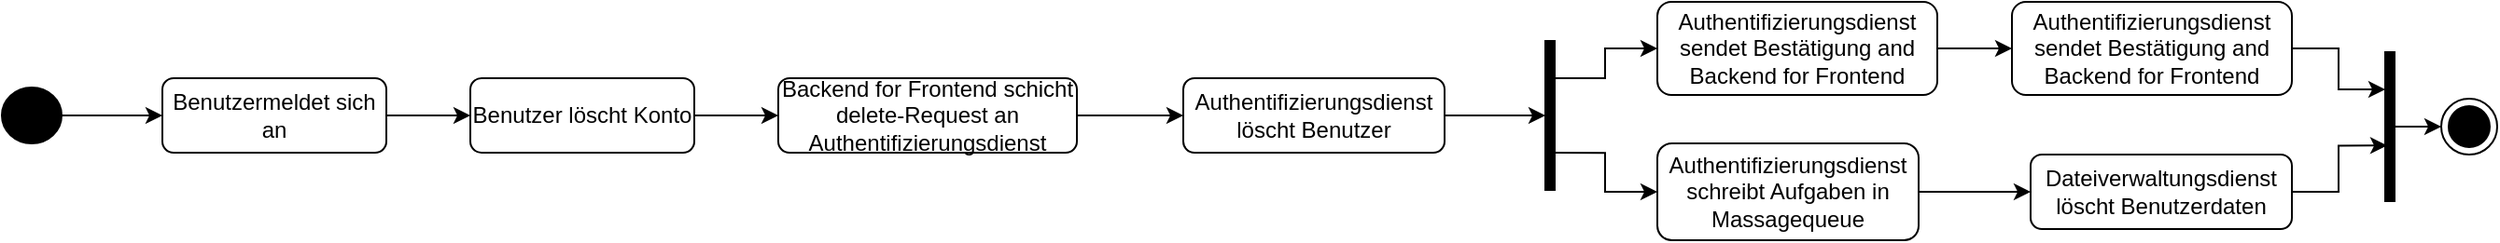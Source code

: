 <mxfile version="20.5.3" type="device"><diagram id="C5RBs43oDa-KdzZeNtuy" name="Page-1"><mxGraphModel dx="2118" dy="1188" grid="1" gridSize="10" guides="1" tooltips="1" connect="1" arrows="1" fold="1" page="1" pageScale="1" pageWidth="827" pageHeight="1169" math="0" shadow="0"><root><mxCell id="WIyWlLk6GJQsqaUBKTNV-0"/><mxCell id="WIyWlLk6GJQsqaUBKTNV-1" parent="WIyWlLk6GJQsqaUBKTNV-0"/><mxCell id="8zDBOhkiOxxtWNwvdMRH-13" style="edgeStyle=orthogonalEdgeStyle;rounded=0;orthogonalLoop=1;jettySize=auto;html=1;exitX=1;exitY=0.5;exitDx=0;exitDy=0;entryX=0;entryY=0.5;entryDx=0;entryDy=0;" edge="1" parent="WIyWlLk6GJQsqaUBKTNV-1" source="WIyWlLk6GJQsqaUBKTNV-3" target="8zDBOhkiOxxtWNwvdMRH-4"><mxGeometry relative="1" as="geometry"/></mxCell><mxCell id="WIyWlLk6GJQsqaUBKTNV-3" value="Benutzermeldet sich an" style="rounded=1;whiteSpace=wrap;html=1;fontSize=12;glass=0;strokeWidth=1;shadow=0;" parent="WIyWlLk6GJQsqaUBKTNV-1" vertex="1"><mxGeometry x="110" y="90" width="120" height="40" as="geometry"/></mxCell><mxCell id="8zDBOhkiOxxtWNwvdMRH-2" style="edgeStyle=orthogonalEdgeStyle;rounded=0;orthogonalLoop=1;jettySize=auto;html=1;exitX=1;exitY=0.5;exitDx=0;exitDy=0;entryX=0;entryY=0.5;entryDx=0;entryDy=0;" edge="1" parent="WIyWlLk6GJQsqaUBKTNV-1" source="8zDBOhkiOxxtWNwvdMRH-0" target="WIyWlLk6GJQsqaUBKTNV-3"><mxGeometry relative="1" as="geometry"/></mxCell><mxCell id="8zDBOhkiOxxtWNwvdMRH-0" value="" style="ellipse;fillColor=strokeColor;" vertex="1" parent="WIyWlLk6GJQsqaUBKTNV-1"><mxGeometry x="24" y="95" width="32" height="30" as="geometry"/></mxCell><mxCell id="8zDBOhkiOxxtWNwvdMRH-29" style="edgeStyle=orthogonalEdgeStyle;rounded=0;orthogonalLoop=1;jettySize=auto;html=1;strokeColor=default;startArrow=none;startFill=0;endArrow=classic;endFill=1;" edge="1" parent="WIyWlLk6GJQsqaUBKTNV-1" source="8zDBOhkiOxxtWNwvdMRH-4" target="8zDBOhkiOxxtWNwvdMRH-28"><mxGeometry relative="1" as="geometry"/></mxCell><mxCell id="8zDBOhkiOxxtWNwvdMRH-4" value="Benutzer löscht Konto" style="rounded=1;whiteSpace=wrap;html=1;fontSize=12;glass=0;strokeWidth=1;shadow=0;" vertex="1" parent="WIyWlLk6GJQsqaUBKTNV-1"><mxGeometry x="275" y="90" width="120" height="40" as="geometry"/></mxCell><mxCell id="8zDBOhkiOxxtWNwvdMRH-42" style="edgeStyle=orthogonalEdgeStyle;rounded=0;orthogonalLoop=1;jettySize=auto;html=1;exitX=1;exitY=0.5;exitDx=0;exitDy=0;strokeColor=default;startArrow=none;startFill=0;endArrow=classic;endFill=1;" edge="1" parent="WIyWlLk6GJQsqaUBKTNV-1" source="8zDBOhkiOxxtWNwvdMRH-6" target="8zDBOhkiOxxtWNwvdMRH-37"><mxGeometry relative="1" as="geometry"/></mxCell><mxCell id="8zDBOhkiOxxtWNwvdMRH-6" value="&lt;div&gt;Authentifizierungsdienst &lt;br&gt;&lt;/div&gt;&lt;div&gt;löscht Benutzer&lt;br&gt;&lt;/div&gt;" style="rounded=1;whiteSpace=wrap;html=1;fontSize=12;glass=0;strokeWidth=1;shadow=0;" vertex="1" parent="WIyWlLk6GJQsqaUBKTNV-1"><mxGeometry x="657" y="90" width="140" height="40" as="geometry"/></mxCell><mxCell id="8zDBOhkiOxxtWNwvdMRH-23" style="edgeStyle=orthogonalEdgeStyle;rounded=0;orthogonalLoop=1;jettySize=auto;html=1;strokeColor=default;startArrow=none;startFill=0;endArrow=classic;endFill=1;" edge="1" parent="WIyWlLk6GJQsqaUBKTNV-1" source="8zDBOhkiOxxtWNwvdMRH-18" target="8zDBOhkiOxxtWNwvdMRH-22"><mxGeometry relative="1" as="geometry"/></mxCell><mxCell id="8zDBOhkiOxxtWNwvdMRH-18" value="&lt;div&gt;Authentifizierungsdienst schreibt Aufgaben in Massagequeue&lt;br&gt;&lt;/div&gt;" style="rounded=1;whiteSpace=wrap;html=1;fontSize=12;glass=0;strokeWidth=1;shadow=0;" vertex="1" parent="WIyWlLk6GJQsqaUBKTNV-1"><mxGeometry x="911" y="125" width="140" height="52" as="geometry"/></mxCell><mxCell id="8zDBOhkiOxxtWNwvdMRH-41" style="edgeStyle=orthogonalEdgeStyle;rounded=0;orthogonalLoop=1;jettySize=auto;html=1;exitX=1;exitY=0.5;exitDx=0;exitDy=0;entryX=0.2;entryY=0.627;entryDx=0;entryDy=0;entryPerimeter=0;strokeColor=default;startArrow=none;startFill=0;endArrow=classic;endFill=1;" edge="1" parent="WIyWlLk6GJQsqaUBKTNV-1" source="8zDBOhkiOxxtWNwvdMRH-22" target="8zDBOhkiOxxtWNwvdMRH-38"><mxGeometry relative="1" as="geometry"/></mxCell><mxCell id="8zDBOhkiOxxtWNwvdMRH-22" value="Dateiverwaltungsdienst löscht Benutzerdaten" style="rounded=1;whiteSpace=wrap;html=1;fontSize=12;glass=0;strokeWidth=1;shadow=0;" vertex="1" parent="WIyWlLk6GJQsqaUBKTNV-1"><mxGeometry x="1111" y="131" width="140" height="40" as="geometry"/></mxCell><mxCell id="8zDBOhkiOxxtWNwvdMRH-25" value="" style="ellipse;html=1;shape=endState;fillColor=strokeColor;" vertex="1" parent="WIyWlLk6GJQsqaUBKTNV-1"><mxGeometry x="1331" y="101" width="30" height="30" as="geometry"/></mxCell><mxCell id="8zDBOhkiOxxtWNwvdMRH-30" style="edgeStyle=orthogonalEdgeStyle;rounded=0;orthogonalLoop=1;jettySize=auto;html=1;exitX=1;exitY=0.5;exitDx=0;exitDy=0;entryX=0;entryY=0.5;entryDx=0;entryDy=0;strokeColor=default;startArrow=none;startFill=0;endArrow=classic;endFill=1;" edge="1" parent="WIyWlLk6GJQsqaUBKTNV-1" source="8zDBOhkiOxxtWNwvdMRH-28" target="8zDBOhkiOxxtWNwvdMRH-6"><mxGeometry relative="1" as="geometry"/></mxCell><mxCell id="8zDBOhkiOxxtWNwvdMRH-28" value="Backend for Frontend schicht delete-Request an Authentifizierungsdienst" style="rounded=1;whiteSpace=wrap;html=1;fontSize=12;glass=0;strokeWidth=1;shadow=0;" vertex="1" parent="WIyWlLk6GJQsqaUBKTNV-1"><mxGeometry x="440" y="90" width="160" height="40" as="geometry"/></mxCell><mxCell id="8zDBOhkiOxxtWNwvdMRH-35" style="edgeStyle=orthogonalEdgeStyle;rounded=0;orthogonalLoop=1;jettySize=auto;html=1;strokeColor=default;startArrow=none;startFill=0;endArrow=classic;endFill=1;" edge="1" parent="WIyWlLk6GJQsqaUBKTNV-1" source="8zDBOhkiOxxtWNwvdMRH-32" target="8zDBOhkiOxxtWNwvdMRH-34"><mxGeometry relative="1" as="geometry"/></mxCell><mxCell id="8zDBOhkiOxxtWNwvdMRH-32" value="&lt;div&gt;Authentifizierungsdienst sendet Bestätigung and Backend for Frontend&lt;br&gt;&lt;/div&gt;" style="rounded=1;whiteSpace=wrap;html=1;fontSize=12;glass=0;strokeWidth=1;shadow=0;" vertex="1" parent="WIyWlLk6GJQsqaUBKTNV-1"><mxGeometry x="911" y="49" width="150" height="50" as="geometry"/></mxCell><mxCell id="8zDBOhkiOxxtWNwvdMRH-40" style="edgeStyle=orthogonalEdgeStyle;rounded=0;orthogonalLoop=1;jettySize=auto;html=1;exitX=1;exitY=0.5;exitDx=0;exitDy=0;entryX=0;entryY=0.25;entryDx=0;entryDy=0;entryPerimeter=0;strokeColor=default;startArrow=none;startFill=0;endArrow=classic;endFill=1;" edge="1" parent="WIyWlLk6GJQsqaUBKTNV-1" source="8zDBOhkiOxxtWNwvdMRH-34" target="8zDBOhkiOxxtWNwvdMRH-38"><mxGeometry relative="1" as="geometry"/></mxCell><mxCell id="8zDBOhkiOxxtWNwvdMRH-34" value="&lt;div&gt;Authentifizierungsdienst sendet Bestätigung and Backend for Frontend&lt;br&gt;&lt;/div&gt;" style="rounded=1;whiteSpace=wrap;html=1;fontSize=12;glass=0;strokeWidth=1;shadow=0;" vertex="1" parent="WIyWlLk6GJQsqaUBKTNV-1"><mxGeometry x="1101" y="49" width="150" height="50" as="geometry"/></mxCell><mxCell id="8zDBOhkiOxxtWNwvdMRH-44" style="edgeStyle=orthogonalEdgeStyle;rounded=0;orthogonalLoop=1;jettySize=auto;html=1;entryX=0;entryY=0.5;entryDx=0;entryDy=0;strokeColor=default;startArrow=none;startFill=0;endArrow=classic;endFill=1;" edge="1" parent="WIyWlLk6GJQsqaUBKTNV-1" target="8zDBOhkiOxxtWNwvdMRH-18"><mxGeometry relative="1" as="geometry"><mxPoint x="856" y="130.053" as="sourcePoint"/><Array as="points"><mxPoint x="883" y="130"/><mxPoint x="883" y="151"/></Array></mxGeometry></mxCell><mxCell id="8zDBOhkiOxxtWNwvdMRH-45" style="edgeStyle=orthogonalEdgeStyle;rounded=0;orthogonalLoop=1;jettySize=auto;html=1;entryX=0;entryY=0.5;entryDx=0;entryDy=0;strokeColor=default;startArrow=none;startFill=0;endArrow=classic;endFill=1;" edge="1" parent="WIyWlLk6GJQsqaUBKTNV-1" source="8zDBOhkiOxxtWNwvdMRH-37" target="8zDBOhkiOxxtWNwvdMRH-32"><mxGeometry relative="1" as="geometry"><Array as="points"><mxPoint x="883" y="90"/><mxPoint x="883" y="74"/></Array></mxGeometry></mxCell><mxCell id="8zDBOhkiOxxtWNwvdMRH-37" value="" style="html=1;points=[];perimeter=orthogonalPerimeter;fillColor=strokeColor;" vertex="1" parent="WIyWlLk6GJQsqaUBKTNV-1"><mxGeometry x="851" y="70" width="5" height="80" as="geometry"/></mxCell><mxCell id="8zDBOhkiOxxtWNwvdMRH-39" style="edgeStyle=orthogonalEdgeStyle;rounded=0;orthogonalLoop=1;jettySize=auto;html=1;strokeColor=default;startArrow=none;startFill=0;endArrow=classic;endFill=1;" edge="1" parent="WIyWlLk6GJQsqaUBKTNV-1" source="8zDBOhkiOxxtWNwvdMRH-38" target="8zDBOhkiOxxtWNwvdMRH-25"><mxGeometry relative="1" as="geometry"/></mxCell><mxCell id="8zDBOhkiOxxtWNwvdMRH-38" value="" style="html=1;points=[];perimeter=orthogonalPerimeter;fillColor=strokeColor;" vertex="1" parent="WIyWlLk6GJQsqaUBKTNV-1"><mxGeometry x="1301" y="76" width="5" height="80" as="geometry"/></mxCell></root></mxGraphModel></diagram></mxfile>